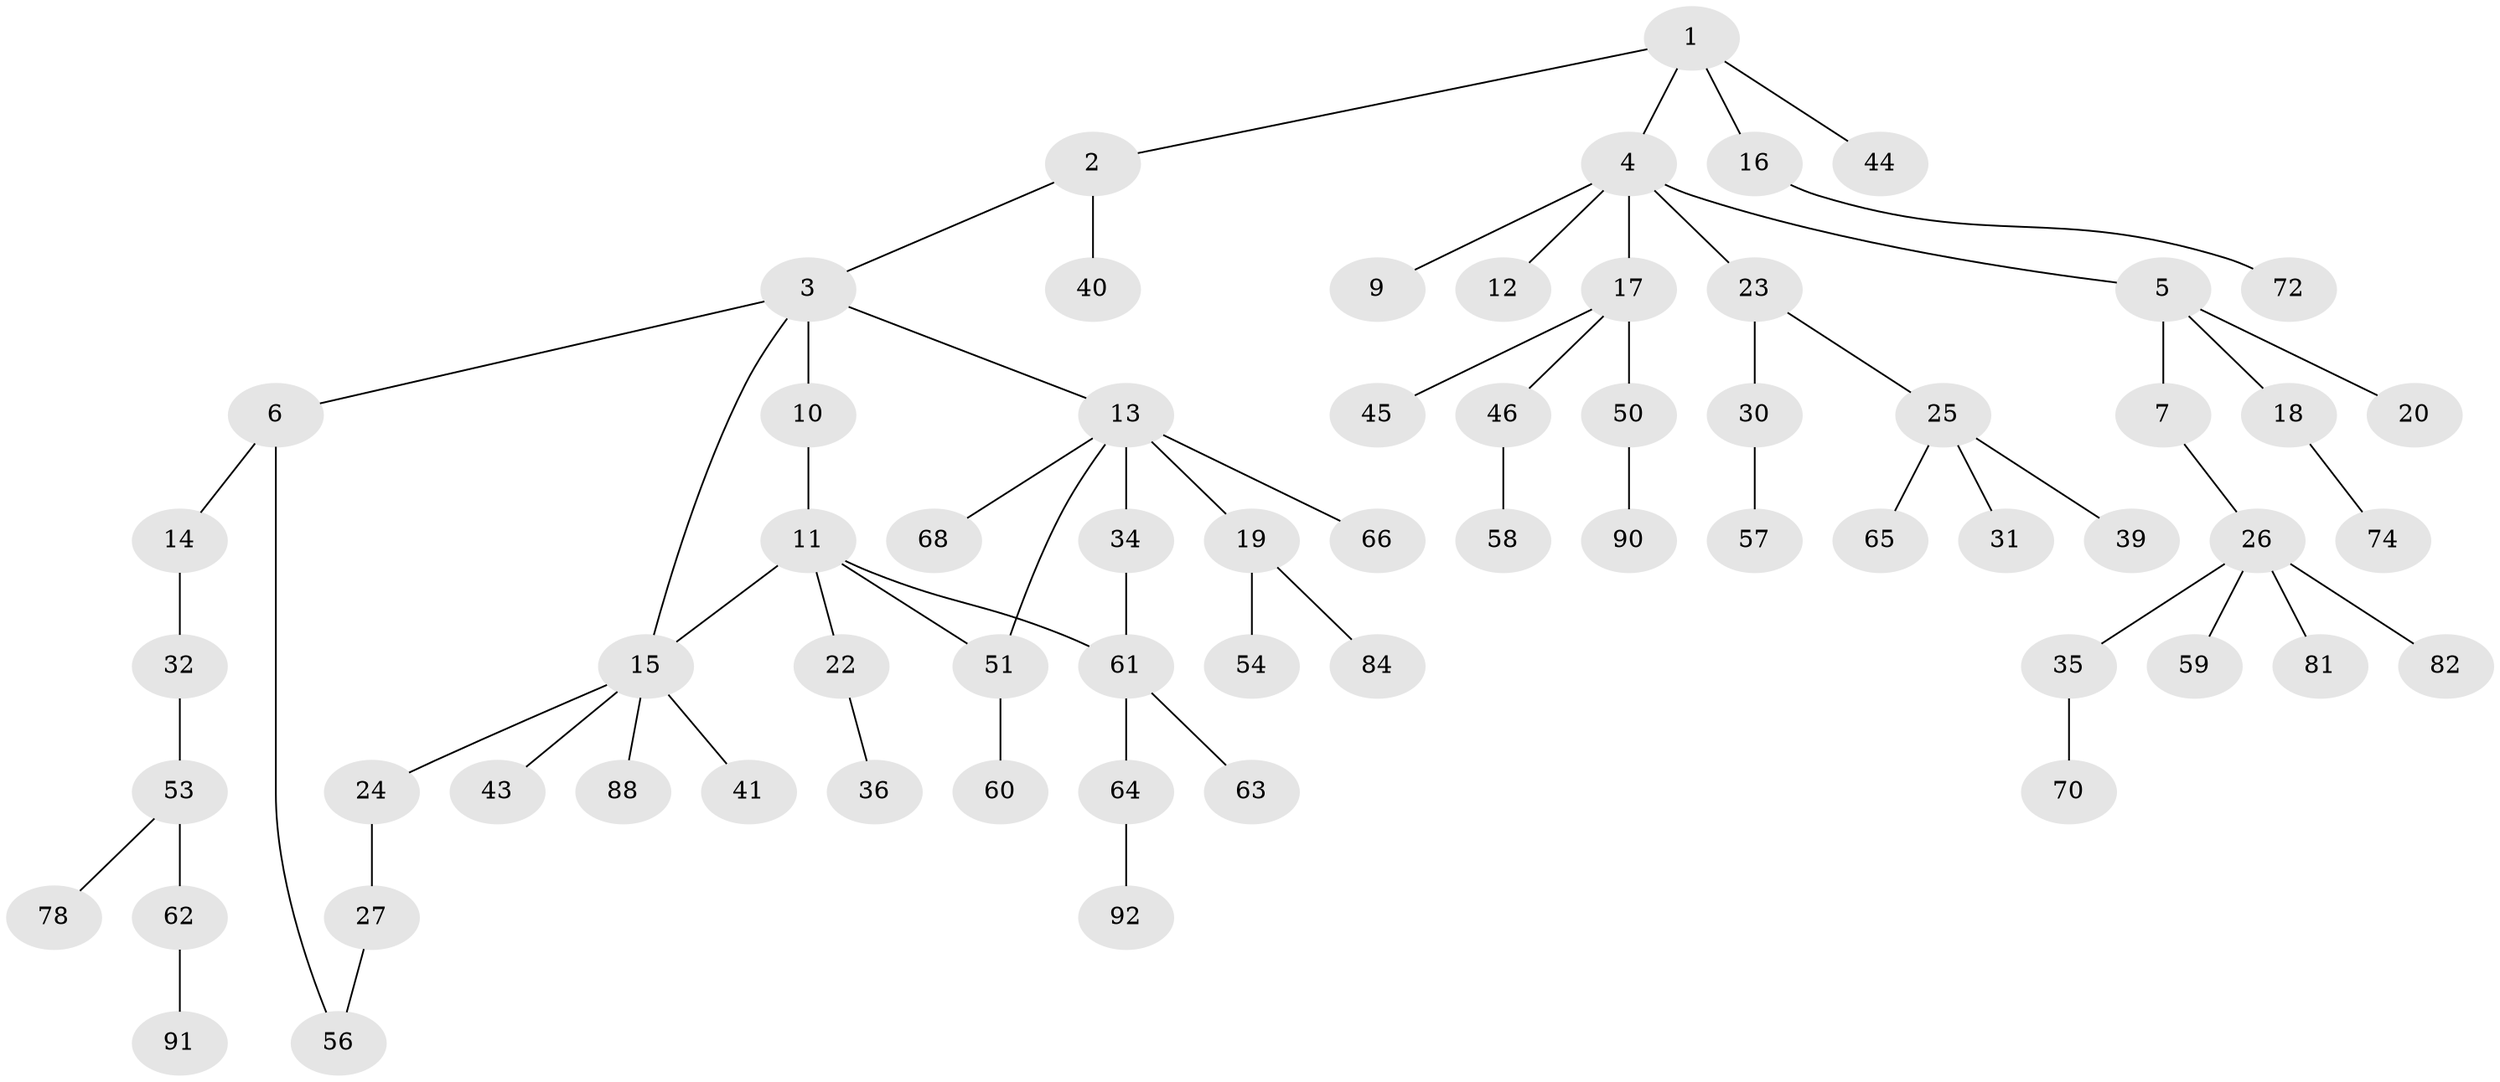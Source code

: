 // original degree distribution, {4: 0.0967741935483871, 3: 0.11827956989247312, 5: 0.053763440860215055, 6: 0.021505376344086023, 2: 0.23655913978494625, 1: 0.4731182795698925}
// Generated by graph-tools (version 1.1) at 2025/17/03/04/25 18:17:03]
// undirected, 65 vertices, 68 edges
graph export_dot {
graph [start="1"]
  node [color=gray90,style=filled];
  1;
  2;
  3;
  4;
  5;
  6 [super="+8+77+69"];
  7;
  9 [super="+73"];
  10 [super="+49"];
  11;
  12 [super="+47"];
  13 [super="+29"];
  14 [super="+55+37"];
  15 [super="+21"];
  16;
  17;
  18;
  19;
  20;
  22;
  23;
  24;
  25;
  26 [super="+28"];
  27 [super="+33"];
  30;
  31 [super="+42"];
  32 [super="+48"];
  34;
  35;
  36;
  39;
  40 [super="+52"];
  41;
  43 [super="+83"];
  44;
  45;
  46 [super="+79"];
  50;
  51;
  53;
  54;
  56;
  57 [super="+89"];
  58;
  59;
  60;
  61 [super="+86+71"];
  62;
  63;
  64;
  65 [super="+85"];
  66;
  68;
  70;
  72;
  74;
  78;
  81;
  82;
  84;
  88;
  90;
  91;
  92 [super="+93"];
  1 -- 2;
  1 -- 4;
  1 -- 16;
  1 -- 44;
  2 -- 3;
  2 -- 40;
  3 -- 6;
  3 -- 10;
  3 -- 13;
  3 -- 15;
  4 -- 5;
  4 -- 9;
  4 -- 12;
  4 -- 17;
  4 -- 23;
  5 -- 7;
  5 -- 18;
  5 -- 20;
  6 -- 14;
  6 -- 56;
  7 -- 26;
  10 -- 11;
  11 -- 22;
  11 -- 51;
  11 -- 61;
  11 -- 15;
  13 -- 19 [weight=2];
  13 -- 68;
  13 -- 51;
  13 -- 66;
  13 -- 34;
  14 -- 32;
  15 -- 43;
  15 -- 88;
  15 -- 24;
  15 -- 41;
  16 -- 72;
  17 -- 45;
  17 -- 46;
  17 -- 50;
  18 -- 74;
  19 -- 54;
  19 -- 84;
  22 -- 36;
  23 -- 25;
  23 -- 30;
  24 -- 27;
  25 -- 31;
  25 -- 39;
  25 -- 65;
  26 -- 81;
  26 -- 82;
  26 -- 35;
  26 -- 59;
  27 -- 56;
  30 -- 57;
  32 -- 53;
  34 -- 61;
  35 -- 70;
  46 -- 58;
  50 -- 90;
  51 -- 60;
  53 -- 62;
  53 -- 78;
  61 -- 63;
  61 -- 64;
  62 -- 91;
  64 -- 92;
}
